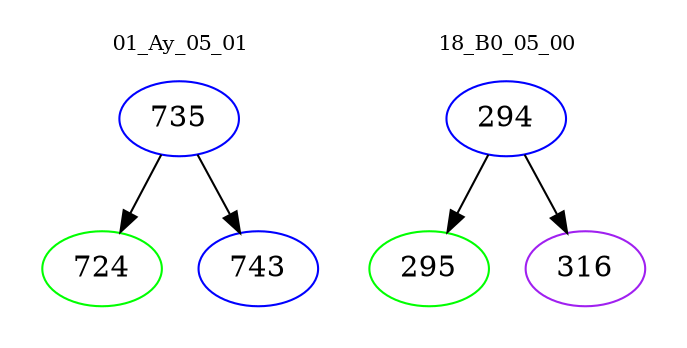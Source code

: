 digraph{
subgraph cluster_0 {
color = white
label = "01_Ay_05_01";
fontsize=10;
T0_735 [label="735", color="blue"]
T0_735 -> T0_724 [color="black"]
T0_724 [label="724", color="green"]
T0_735 -> T0_743 [color="black"]
T0_743 [label="743", color="blue"]
}
subgraph cluster_1 {
color = white
label = "18_B0_05_00";
fontsize=10;
T1_294 [label="294", color="blue"]
T1_294 -> T1_295 [color="black"]
T1_295 [label="295", color="green"]
T1_294 -> T1_316 [color="black"]
T1_316 [label="316", color="purple"]
}
}
